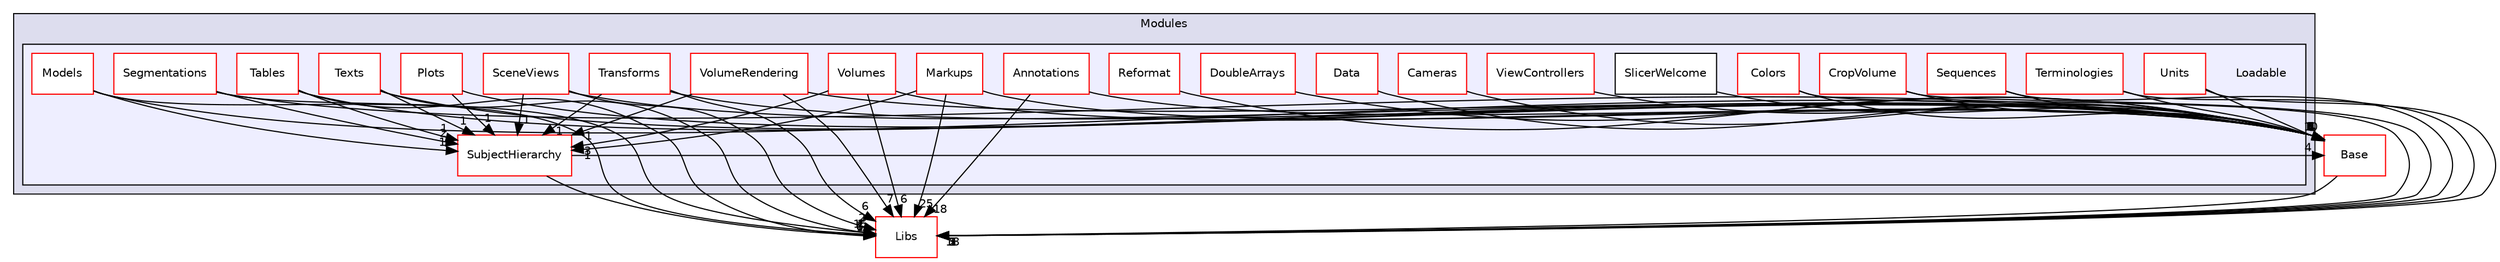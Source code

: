 digraph "Modules/Loadable" {
  bgcolor=transparent;
  compound=true
  node [ fontsize="10", fontname="Helvetica"];
  edge [ labelfontsize="10", labelfontname="Helvetica"];
  subgraph clusterdir_f2541a3b18981391fa76fac5599e978a {
    graph [ bgcolor="#ddddee", pencolor="black", label="Modules" fontname="Helvetica", fontsize="10", URL="dir_f2541a3b18981391fa76fac5599e978a.html"]
  subgraph clusterdir_d01fdafe93af837a1755aeb3a6390699 {
    graph [ bgcolor="#eeeeff", pencolor="black", label="" URL="dir_d01fdafe93af837a1755aeb3a6390699.html"];
    dir_d01fdafe93af837a1755aeb3a6390699 [shape=plaintext label="Loadable"];
    dir_33469fef11d3340de8339576113f1ab0 [shape=box label="Annotations" color="red" fillcolor="white" style="filled" URL="dir_33469fef11d3340de8339576113f1ab0.html"];
    dir_f6ef0237751192c250b490ce2141bdaf [shape=box label="Cameras" color="red" fillcolor="white" style="filled" URL="dir_f6ef0237751192c250b490ce2141bdaf.html"];
    dir_9c5afd8681310699e8cf6f6b0b2a88d7 [shape=box label="Colors" color="red" fillcolor="white" style="filled" URL="dir_9c5afd8681310699e8cf6f6b0b2a88d7.html"];
    dir_011db50135ddf738fe8317a1ee8e535a [shape=box label="CropVolume" color="red" fillcolor="white" style="filled" URL="dir_011db50135ddf738fe8317a1ee8e535a.html"];
    dir_dc1ce9bdf42e78508f497e37ae00e6c2 [shape=box label="Data" color="red" fillcolor="white" style="filled" URL="dir_dc1ce9bdf42e78508f497e37ae00e6c2.html"];
    dir_72c32aaaea6bbf9be8983e8883c251ab [shape=box label="DoubleArrays" color="red" fillcolor="white" style="filled" URL="dir_72c32aaaea6bbf9be8983e8883c251ab.html"];
    dir_1a96155338796d57dab45a56648f1a28 [shape=box label="Markups" color="red" fillcolor="white" style="filled" URL="dir_1a96155338796d57dab45a56648f1a28.html"];
    dir_ac4da216990a9f35123be91a72e68ccb [shape=box label="Models" color="red" fillcolor="white" style="filled" URL="dir_ac4da216990a9f35123be91a72e68ccb.html"];
    dir_f58a126368aaa89a5668c0363c66e20a [shape=box label="Plots" color="red" fillcolor="white" style="filled" URL="dir_f58a126368aaa89a5668c0363c66e20a.html"];
    dir_8e2e60466f9792eb510e8ee004fa13f9 [shape=box label="Reformat" color="red" fillcolor="white" style="filled" URL="dir_8e2e60466f9792eb510e8ee004fa13f9.html"];
    dir_2921f6b5e1ce8b017d145ba5f6d36ad5 [shape=box label="SceneViews" color="red" fillcolor="white" style="filled" URL="dir_2921f6b5e1ce8b017d145ba5f6d36ad5.html"];
    dir_187d697300c25905e127e5518a1a6fd6 [shape=box label="Segmentations" color="red" fillcolor="white" style="filled" URL="dir_187d697300c25905e127e5518a1a6fd6.html"];
    dir_6ff3b501f1839603ea5ebc3f58bd5b37 [shape=box label="Sequences" color="red" fillcolor="white" style="filled" URL="dir_6ff3b501f1839603ea5ebc3f58bd5b37.html"];
    dir_4e053e445dde17bab94de5c88392d3f4 [shape=box label="SlicerWelcome" color="black" fillcolor="white" style="filled" URL="dir_4e053e445dde17bab94de5c88392d3f4.html"];
    dir_1694c2d71873d62d036e188d77c435ae [shape=box label="SubjectHierarchy" color="red" fillcolor="white" style="filled" URL="dir_1694c2d71873d62d036e188d77c435ae.html"];
    dir_bebbec89bc1e5b9710ed55c1d639a8a4 [shape=box label="Tables" color="red" fillcolor="white" style="filled" URL="dir_bebbec89bc1e5b9710ed55c1d639a8a4.html"];
    dir_c20d4ae2fd1614eda006ead50cca913b [shape=box label="Terminologies" color="red" fillcolor="white" style="filled" URL="dir_c20d4ae2fd1614eda006ead50cca913b.html"];
    dir_13918dad65a795796d107b8145bf0d92 [shape=box label="Texts" color="red" fillcolor="white" style="filled" URL="dir_13918dad65a795796d107b8145bf0d92.html"];
    dir_cc2e4217dca79d6eba6fbfb5540b4203 [shape=box label="Transforms" color="red" fillcolor="white" style="filled" URL="dir_cc2e4217dca79d6eba6fbfb5540b4203.html"];
    dir_cc14197804a1820deb60c1c3bde5e692 [shape=box label="Units" color="red" fillcolor="white" style="filled" URL="dir_cc14197804a1820deb60c1c3bde5e692.html"];
    dir_6cdc3c74e083111fb607294ead4c4ca9 [shape=box label="ViewControllers" color="red" fillcolor="white" style="filled" URL="dir_6cdc3c74e083111fb607294ead4c4ca9.html"];
    dir_c12f7f1f51823e34c0f7350e4103bbbd [shape=box label="VolumeRendering" color="red" fillcolor="white" style="filled" URL="dir_c12f7f1f51823e34c0f7350e4103bbbd.html"];
    dir_7e66b5ba9bf1f6ef143fe0ed8fb244d9 [shape=box label="Volumes" color="red" fillcolor="white" style="filled" URL="dir_7e66b5ba9bf1f6ef143fe0ed8fb244d9.html"];
  }
  }
  dir_6e6cb9563333489fde7459b1f95e59a5 [shape=box label="Libs" color="red" URL="dir_6e6cb9563333489fde7459b1f95e59a5.html"];
  dir_628593db0cdce5a76fb85526ae5aa762 [shape=box label="Base" color="red" URL="dir_628593db0cdce5a76fb85526ae5aa762.html"];
  dir_f58a126368aaa89a5668c0363c66e20a->dir_628593db0cdce5a76fb85526ae5aa762 [headlabel="3", labeldistance=1.5 headhref="dir_000081_000002.html"];
  dir_f58a126368aaa89a5668c0363c66e20a->dir_1694c2d71873d62d036e188d77c435ae [headlabel="1", labeldistance=1.5 headhref="dir_000081_000107.html"];
  dir_4e053e445dde17bab94de5c88392d3f4->dir_628593db0cdce5a76fb85526ae5aa762 [headlabel="2", labeldistance=1.5 headhref="dir_000106_000002.html"];
  dir_33469fef11d3340de8339576113f1ab0->dir_6e6cb9563333489fde7459b1f95e59a5 [headlabel="18", labeldistance=1.5 headhref="dir_000047_000014.html"];
  dir_33469fef11d3340de8339576113f1ab0->dir_628593db0cdce5a76fb85526ae5aa762 [headlabel="8", labeldistance=1.5 headhref="dir_000047_000002.html"];
  dir_011db50135ddf738fe8317a1ee8e535a->dir_6e6cb9563333489fde7459b1f95e59a5 [headlabel="3", labeldistance=1.5 headhref="dir_000061_000014.html"];
  dir_011db50135ddf738fe8317a1ee8e535a->dir_628593db0cdce5a76fb85526ae5aa762 [headlabel="3", labeldistance=1.5 headhref="dir_000061_000002.html"];
  dir_1a96155338796d57dab45a56648f1a28->dir_6e6cb9563333489fde7459b1f95e59a5 [headlabel="25", labeldistance=1.5 headhref="dir_000068_000014.html"];
  dir_1a96155338796d57dab45a56648f1a28->dir_628593db0cdce5a76fb85526ae5aa762 [headlabel="8", labeldistance=1.5 headhref="dir_000068_000002.html"];
  dir_1a96155338796d57dab45a56648f1a28->dir_1694c2d71873d62d036e188d77c435ae [headlabel="1", labeldistance=1.5 headhref="dir_000068_000107.html"];
  dir_6cdc3c74e083111fb607294ead4c4ca9->dir_628593db0cdce5a76fb85526ae5aa762 [headlabel="3", labeldistance=1.5 headhref="dir_000133_000002.html"];
  dir_72c32aaaea6bbf9be8983e8883c251ab->dir_628593db0cdce5a76fb85526ae5aa762 [headlabel="3", labeldistance=1.5 headhref="dir_000066_000002.html"];
  dir_9c5afd8681310699e8cf6f6b0b2a88d7->dir_6e6cb9563333489fde7459b1f95e59a5 [headlabel="1", labeldistance=1.5 headhref="dir_000058_000014.html"];
  dir_9c5afd8681310699e8cf6f6b0b2a88d7->dir_628593db0cdce5a76fb85526ae5aa762 [headlabel="3", labeldistance=1.5 headhref="dir_000058_000002.html"];
  dir_f6ef0237751192c250b490ce2141bdaf->dir_628593db0cdce5a76fb85526ae5aa762 [headlabel="3", labeldistance=1.5 headhref="dir_000056_000002.html"];
  dir_c20d4ae2fd1614eda006ead50cca913b->dir_6e6cb9563333489fde7459b1f95e59a5 [headlabel="3", labeldistance=1.5 headhref="dir_000114_000014.html"];
  dir_c20d4ae2fd1614eda006ead50cca913b->dir_628593db0cdce5a76fb85526ae5aa762 [headlabel="4", labeldistance=1.5 headhref="dir_000114_000002.html"];
  dir_8e2e60466f9792eb510e8ee004fa13f9->dir_628593db0cdce5a76fb85526ae5aa762 [headlabel="3", labeldistance=1.5 headhref="dir_000086_000002.html"];
  dir_bebbec89bc1e5b9710ed55c1d639a8a4->dir_6e6cb9563333489fde7459b1f95e59a5 [headlabel="1", labeldistance=1.5 headhref="dir_000029_000014.html"];
  dir_bebbec89bc1e5b9710ed55c1d639a8a4->dir_628593db0cdce5a76fb85526ae5aa762 [headlabel="5", labeldistance=1.5 headhref="dir_000029_000002.html"];
  dir_bebbec89bc1e5b9710ed55c1d639a8a4->dir_1694c2d71873d62d036e188d77c435ae [headlabel="1", labeldistance=1.5 headhref="dir_000029_000107.html"];
  dir_187d697300c25905e127e5518a1a6fd6->dir_6e6cb9563333489fde7459b1f95e59a5 [headlabel="15", labeldistance=1.5 headhref="dir_000092_000014.html"];
  dir_187d697300c25905e127e5518a1a6fd6->dir_628593db0cdce5a76fb85526ae5aa762 [headlabel="7", labeldistance=1.5 headhref="dir_000092_000002.html"];
  dir_187d697300c25905e127e5518a1a6fd6->dir_1694c2d71873d62d036e188d77c435ae [headlabel="2", labeldistance=1.5 headhref="dir_000092_000107.html"];
  dir_dc1ce9bdf42e78508f497e37ae00e6c2->dir_628593db0cdce5a76fb85526ae5aa762 [headlabel="6", labeldistance=1.5 headhref="dir_000064_000002.html"];
  dir_ac4da216990a9f35123be91a72e68ccb->dir_6e6cb9563333489fde7459b1f95e59a5 [headlabel="3", labeldistance=1.5 headhref="dir_000076_000014.html"];
  dir_ac4da216990a9f35123be91a72e68ccb->dir_628593db0cdce5a76fb85526ae5aa762 [headlabel="5", labeldistance=1.5 headhref="dir_000076_000002.html"];
  dir_ac4da216990a9f35123be91a72e68ccb->dir_1694c2d71873d62d036e188d77c435ae [headlabel="1", labeldistance=1.5 headhref="dir_000076_000107.html"];
  dir_7e66b5ba9bf1f6ef143fe0ed8fb244d9->dir_6e6cb9563333489fde7459b1f95e59a5 [headlabel="6", labeldistance=1.5 headhref="dir_000142_000014.html"];
  dir_7e66b5ba9bf1f6ef143fe0ed8fb244d9->dir_628593db0cdce5a76fb85526ae5aa762 [headlabel="10", labeldistance=1.5 headhref="dir_000142_000002.html"];
  dir_7e66b5ba9bf1f6ef143fe0ed8fb244d9->dir_1694c2d71873d62d036e188d77c435ae [headlabel="3", labeldistance=1.5 headhref="dir_000142_000107.html"];
  dir_cc14197804a1820deb60c1c3bde5e692->dir_6e6cb9563333489fde7459b1f95e59a5 [headlabel="2", labeldistance=1.5 headhref="dir_000129_000014.html"];
  dir_cc14197804a1820deb60c1c3bde5e692->dir_628593db0cdce5a76fb85526ae5aa762 [headlabel="1", labeldistance=1.5 headhref="dir_000129_000002.html"];
  dir_628593db0cdce5a76fb85526ae5aa762->dir_6e6cb9563333489fde7459b1f95e59a5 [headlabel="18", labeldistance=1.5 headhref="dir_000002_000014.html"];
  dir_13918dad65a795796d107b8145bf0d92->dir_6e6cb9563333489fde7459b1f95e59a5 [headlabel="1", labeldistance=1.5 headhref="dir_000118_000014.html"];
  dir_13918dad65a795796d107b8145bf0d92->dir_628593db0cdce5a76fb85526ae5aa762 [headlabel="5", labeldistance=1.5 headhref="dir_000118_000002.html"];
  dir_13918dad65a795796d107b8145bf0d92->dir_1694c2d71873d62d036e188d77c435ae [headlabel="1", labeldistance=1.5 headhref="dir_000118_000107.html"];
  dir_c12f7f1f51823e34c0f7350e4103bbbd->dir_6e6cb9563333489fde7459b1f95e59a5 [headlabel="7", labeldistance=1.5 headhref="dir_000135_000014.html"];
  dir_c12f7f1f51823e34c0f7350e4103bbbd->dir_628593db0cdce5a76fb85526ae5aa762 [headlabel="6", labeldistance=1.5 headhref="dir_000135_000002.html"];
  dir_c12f7f1f51823e34c0f7350e4103bbbd->dir_1694c2d71873d62d036e188d77c435ae [headlabel="1", labeldistance=1.5 headhref="dir_000135_000107.html"];
  dir_1694c2d71873d62d036e188d77c435ae->dir_6e6cb9563333489fde7459b1f95e59a5 [headlabel="6", labeldistance=1.5 headhref="dir_000107_000014.html"];
  dir_1694c2d71873d62d036e188d77c435ae->dir_628593db0cdce5a76fb85526ae5aa762 [headlabel="4", labeldistance=1.5 headhref="dir_000107_000002.html"];
  dir_cc2e4217dca79d6eba6fbfb5540b4203->dir_6e6cb9563333489fde7459b1f95e59a5 [headlabel="6", labeldistance=1.5 headhref="dir_000123_000014.html"];
  dir_cc2e4217dca79d6eba6fbfb5540b4203->dir_628593db0cdce5a76fb85526ae5aa762 [headlabel="4", labeldistance=1.5 headhref="dir_000123_000002.html"];
  dir_cc2e4217dca79d6eba6fbfb5540b4203->dir_1694c2d71873d62d036e188d77c435ae [headlabel="1", labeldistance=1.5 headhref="dir_000123_000107.html"];
  dir_2921f6b5e1ce8b017d145ba5f6d36ad5->dir_6e6cb9563333489fde7459b1f95e59a5 [headlabel="2", labeldistance=1.5 headhref="dir_000088_000014.html"];
  dir_2921f6b5e1ce8b017d145ba5f6d36ad5->dir_628593db0cdce5a76fb85526ae5aa762 [headlabel="4", labeldistance=1.5 headhref="dir_000088_000002.html"];
  dir_2921f6b5e1ce8b017d145ba5f6d36ad5->dir_1694c2d71873d62d036e188d77c435ae [headlabel="1", labeldistance=1.5 headhref="dir_000088_000107.html"];
  dir_6ff3b501f1839603ea5ebc3f58bd5b37->dir_6e6cb9563333489fde7459b1f95e59a5 [headlabel="5", labeldistance=1.5 headhref="dir_000101_000014.html"];
  dir_6ff3b501f1839603ea5ebc3f58bd5b37->dir_628593db0cdce5a76fb85526ae5aa762 [headlabel="4", labeldistance=1.5 headhref="dir_000101_000002.html"];
}
